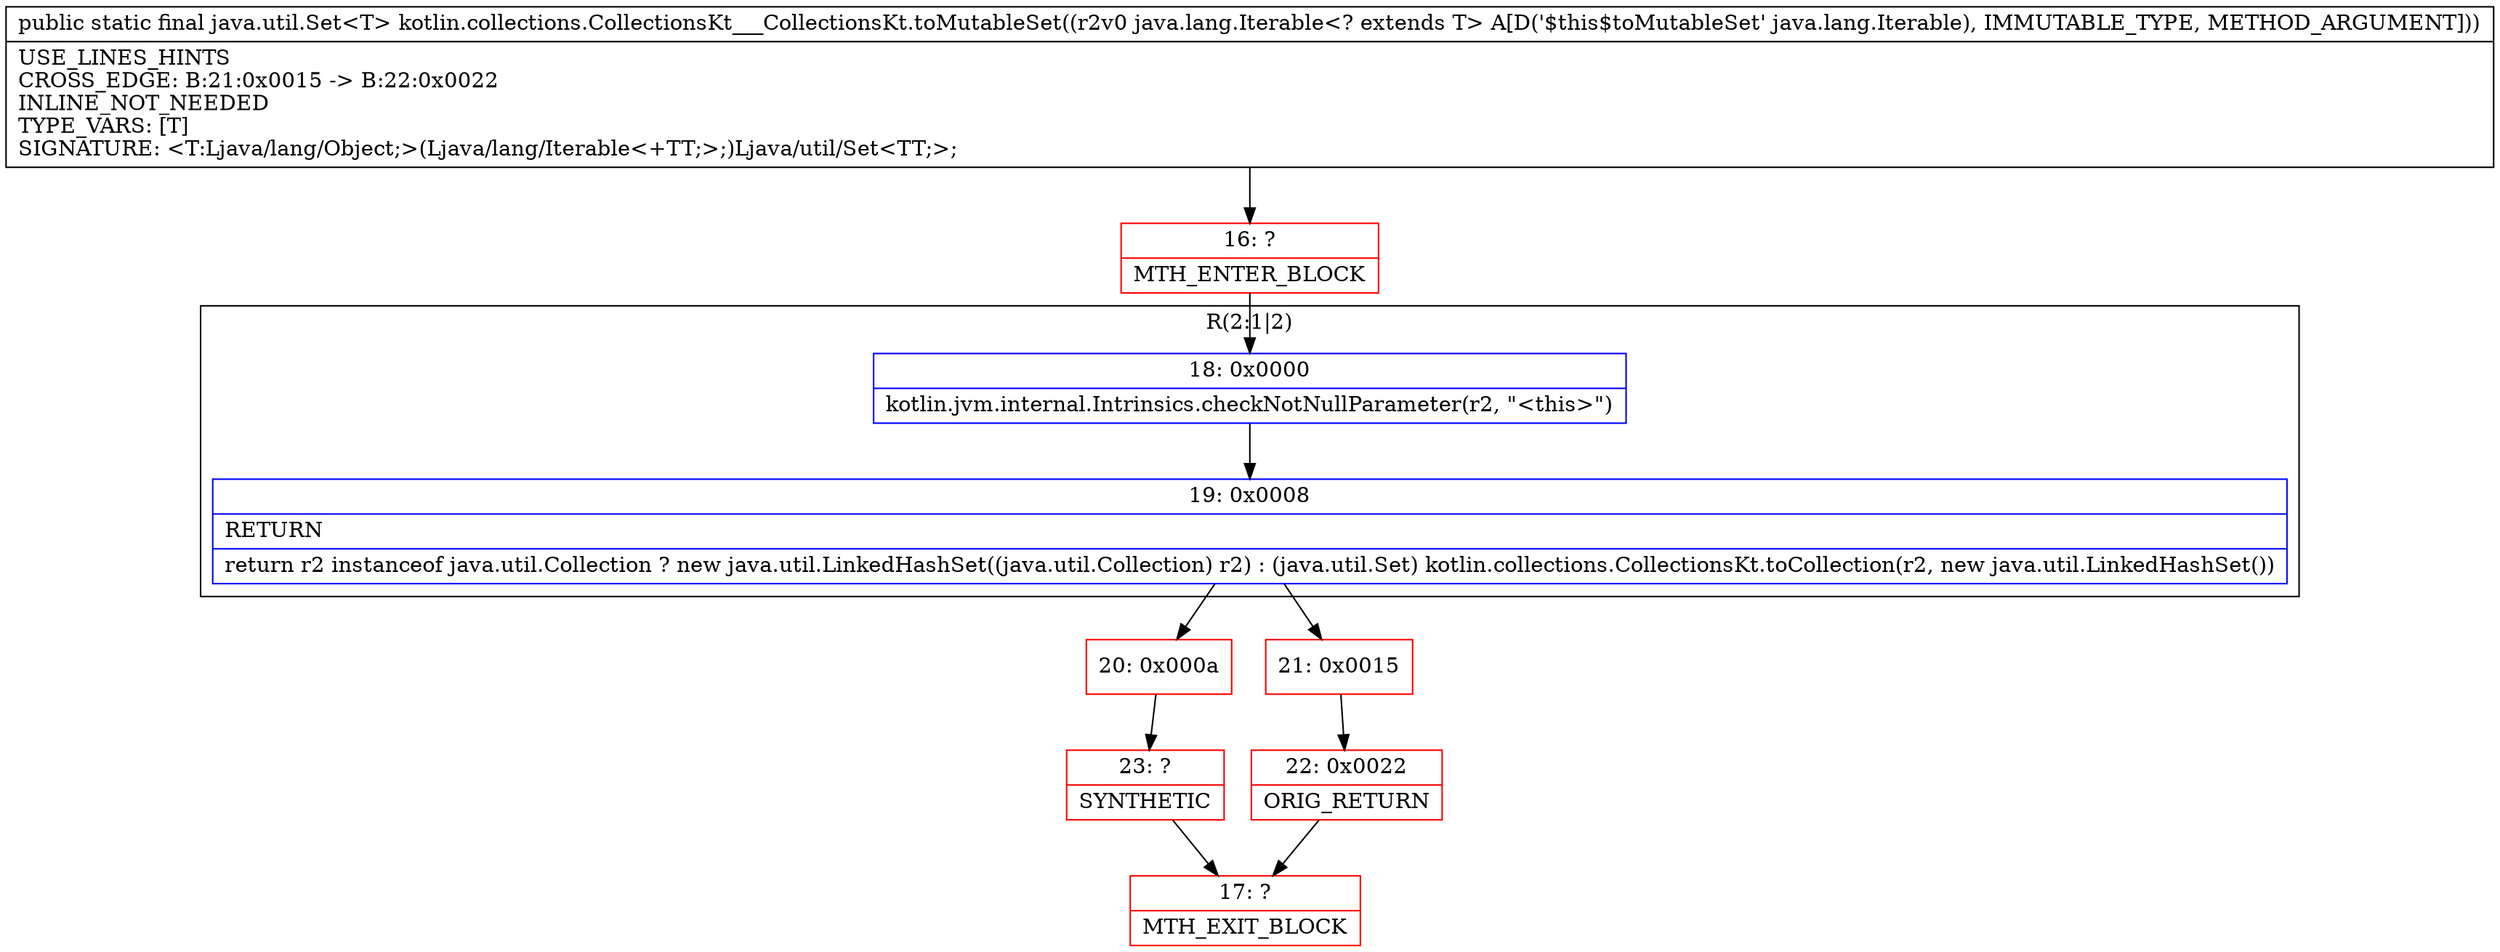 digraph "CFG forkotlin.collections.CollectionsKt___CollectionsKt.toMutableSet(Ljava\/lang\/Iterable;)Ljava\/util\/Set;" {
subgraph cluster_Region_1045010495 {
label = "R(2:1|2)";
node [shape=record,color=blue];
Node_18 [shape=record,label="{18\:\ 0x0000|kotlin.jvm.internal.Intrinsics.checkNotNullParameter(r2, \"\<this\>\")\l}"];
Node_19 [shape=record,label="{19\:\ 0x0008|RETURN\l|return r2 instanceof java.util.Collection ? new java.util.LinkedHashSet((java.util.Collection) r2) : (java.util.Set) kotlin.collections.CollectionsKt.toCollection(r2, new java.util.LinkedHashSet())\l}"];
}
Node_16 [shape=record,color=red,label="{16\:\ ?|MTH_ENTER_BLOCK\l}"];
Node_20 [shape=record,color=red,label="{20\:\ 0x000a}"];
Node_23 [shape=record,color=red,label="{23\:\ ?|SYNTHETIC\l}"];
Node_17 [shape=record,color=red,label="{17\:\ ?|MTH_EXIT_BLOCK\l}"];
Node_21 [shape=record,color=red,label="{21\:\ 0x0015}"];
Node_22 [shape=record,color=red,label="{22\:\ 0x0022|ORIG_RETURN\l}"];
MethodNode[shape=record,label="{public static final java.util.Set\<T\> kotlin.collections.CollectionsKt___CollectionsKt.toMutableSet((r2v0 java.lang.Iterable\<? extends T\> A[D('$this$toMutableSet' java.lang.Iterable), IMMUTABLE_TYPE, METHOD_ARGUMENT]))  | USE_LINES_HINTS\lCROSS_EDGE: B:21:0x0015 \-\> B:22:0x0022\lINLINE_NOT_NEEDED\lTYPE_VARS: [T]\lSIGNATURE: \<T:Ljava\/lang\/Object;\>(Ljava\/lang\/Iterable\<+TT;\>;)Ljava\/util\/Set\<TT;\>;\l}"];
MethodNode -> Node_16;Node_18 -> Node_19;
Node_19 -> Node_20;
Node_19 -> Node_21;
Node_16 -> Node_18;
Node_20 -> Node_23;
Node_23 -> Node_17;
Node_21 -> Node_22;
Node_22 -> Node_17;
}

